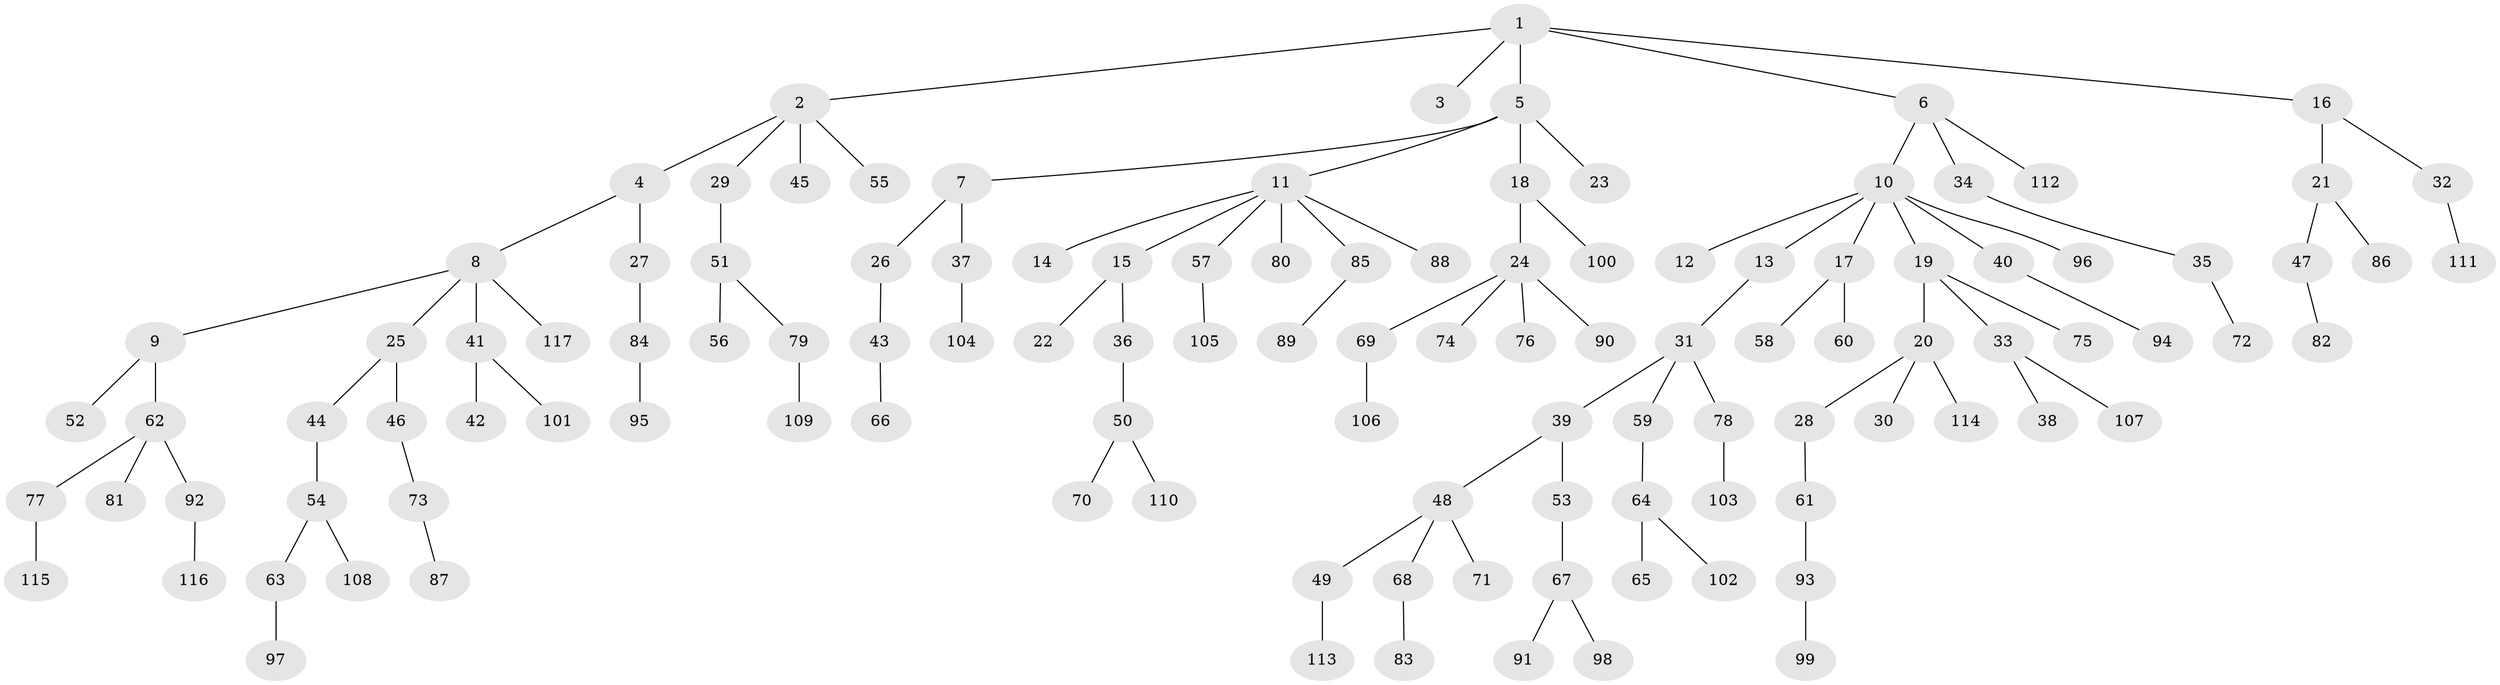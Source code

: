 // Generated by graph-tools (version 1.1) at 2025/02/03/09/25 03:02:26]
// undirected, 117 vertices, 116 edges
graph export_dot {
graph [start="1"]
  node [color=gray90,style=filled];
  1;
  2;
  3;
  4;
  5;
  6;
  7;
  8;
  9;
  10;
  11;
  12;
  13;
  14;
  15;
  16;
  17;
  18;
  19;
  20;
  21;
  22;
  23;
  24;
  25;
  26;
  27;
  28;
  29;
  30;
  31;
  32;
  33;
  34;
  35;
  36;
  37;
  38;
  39;
  40;
  41;
  42;
  43;
  44;
  45;
  46;
  47;
  48;
  49;
  50;
  51;
  52;
  53;
  54;
  55;
  56;
  57;
  58;
  59;
  60;
  61;
  62;
  63;
  64;
  65;
  66;
  67;
  68;
  69;
  70;
  71;
  72;
  73;
  74;
  75;
  76;
  77;
  78;
  79;
  80;
  81;
  82;
  83;
  84;
  85;
  86;
  87;
  88;
  89;
  90;
  91;
  92;
  93;
  94;
  95;
  96;
  97;
  98;
  99;
  100;
  101;
  102;
  103;
  104;
  105;
  106;
  107;
  108;
  109;
  110;
  111;
  112;
  113;
  114;
  115;
  116;
  117;
  1 -- 2;
  1 -- 3;
  1 -- 5;
  1 -- 6;
  1 -- 16;
  2 -- 4;
  2 -- 29;
  2 -- 45;
  2 -- 55;
  4 -- 8;
  4 -- 27;
  5 -- 7;
  5 -- 11;
  5 -- 18;
  5 -- 23;
  6 -- 10;
  6 -- 34;
  6 -- 112;
  7 -- 26;
  7 -- 37;
  8 -- 9;
  8 -- 25;
  8 -- 41;
  8 -- 117;
  9 -- 52;
  9 -- 62;
  10 -- 12;
  10 -- 13;
  10 -- 17;
  10 -- 19;
  10 -- 40;
  10 -- 96;
  11 -- 14;
  11 -- 15;
  11 -- 57;
  11 -- 80;
  11 -- 85;
  11 -- 88;
  13 -- 31;
  15 -- 22;
  15 -- 36;
  16 -- 21;
  16 -- 32;
  17 -- 58;
  17 -- 60;
  18 -- 24;
  18 -- 100;
  19 -- 20;
  19 -- 33;
  19 -- 75;
  20 -- 28;
  20 -- 30;
  20 -- 114;
  21 -- 47;
  21 -- 86;
  24 -- 69;
  24 -- 74;
  24 -- 76;
  24 -- 90;
  25 -- 44;
  25 -- 46;
  26 -- 43;
  27 -- 84;
  28 -- 61;
  29 -- 51;
  31 -- 39;
  31 -- 59;
  31 -- 78;
  32 -- 111;
  33 -- 38;
  33 -- 107;
  34 -- 35;
  35 -- 72;
  36 -- 50;
  37 -- 104;
  39 -- 48;
  39 -- 53;
  40 -- 94;
  41 -- 42;
  41 -- 101;
  43 -- 66;
  44 -- 54;
  46 -- 73;
  47 -- 82;
  48 -- 49;
  48 -- 68;
  48 -- 71;
  49 -- 113;
  50 -- 70;
  50 -- 110;
  51 -- 56;
  51 -- 79;
  53 -- 67;
  54 -- 63;
  54 -- 108;
  57 -- 105;
  59 -- 64;
  61 -- 93;
  62 -- 77;
  62 -- 81;
  62 -- 92;
  63 -- 97;
  64 -- 65;
  64 -- 102;
  67 -- 91;
  67 -- 98;
  68 -- 83;
  69 -- 106;
  73 -- 87;
  77 -- 115;
  78 -- 103;
  79 -- 109;
  84 -- 95;
  85 -- 89;
  92 -- 116;
  93 -- 99;
}
